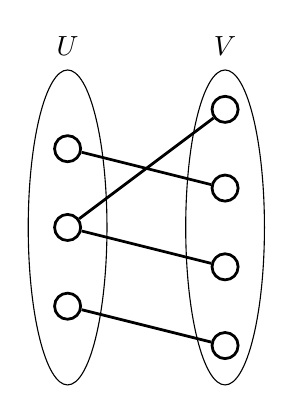 \begin{tikzpicture}
    \tikzstyle{vertex}=[draw,circle,line width=1.0pt];
    \tikzstyle{myedge}=[line width=1.0pt];

    \node[vertex] (a1) at (0.0, 0.5) {};
    \node[vertex] (a2) at (0.0, 1.5) {};
    \node[vertex] (a3) at (0.0, 2.5) {};

    \node[vertex] (b1) at (2.00, 0.0) {};
    \node[vertex] (b2) at (2.00, 1.0) {};
    \node[vertex] (b3) at (2.00, 2.0) {};
    \node[vertex] (b4) at (2.00, 3.0) {};

    \path[myedge] (a1) edge (b1);
    \path[myedge] (a2) edge (b2);
    \path[myedge] (a2) edge (b4);
    \path[myedge] (a3) edge (b3);

    \draw (0,1.5) ellipse (0.5cm and 2cm);
    \draw (2,1.5) ellipse (0.5cm and 2cm);

    \node (u) at (0, 3.8) {$U$};
    \node (u) at (2, 3.8) {$V$};
\end{tikzpicture}
